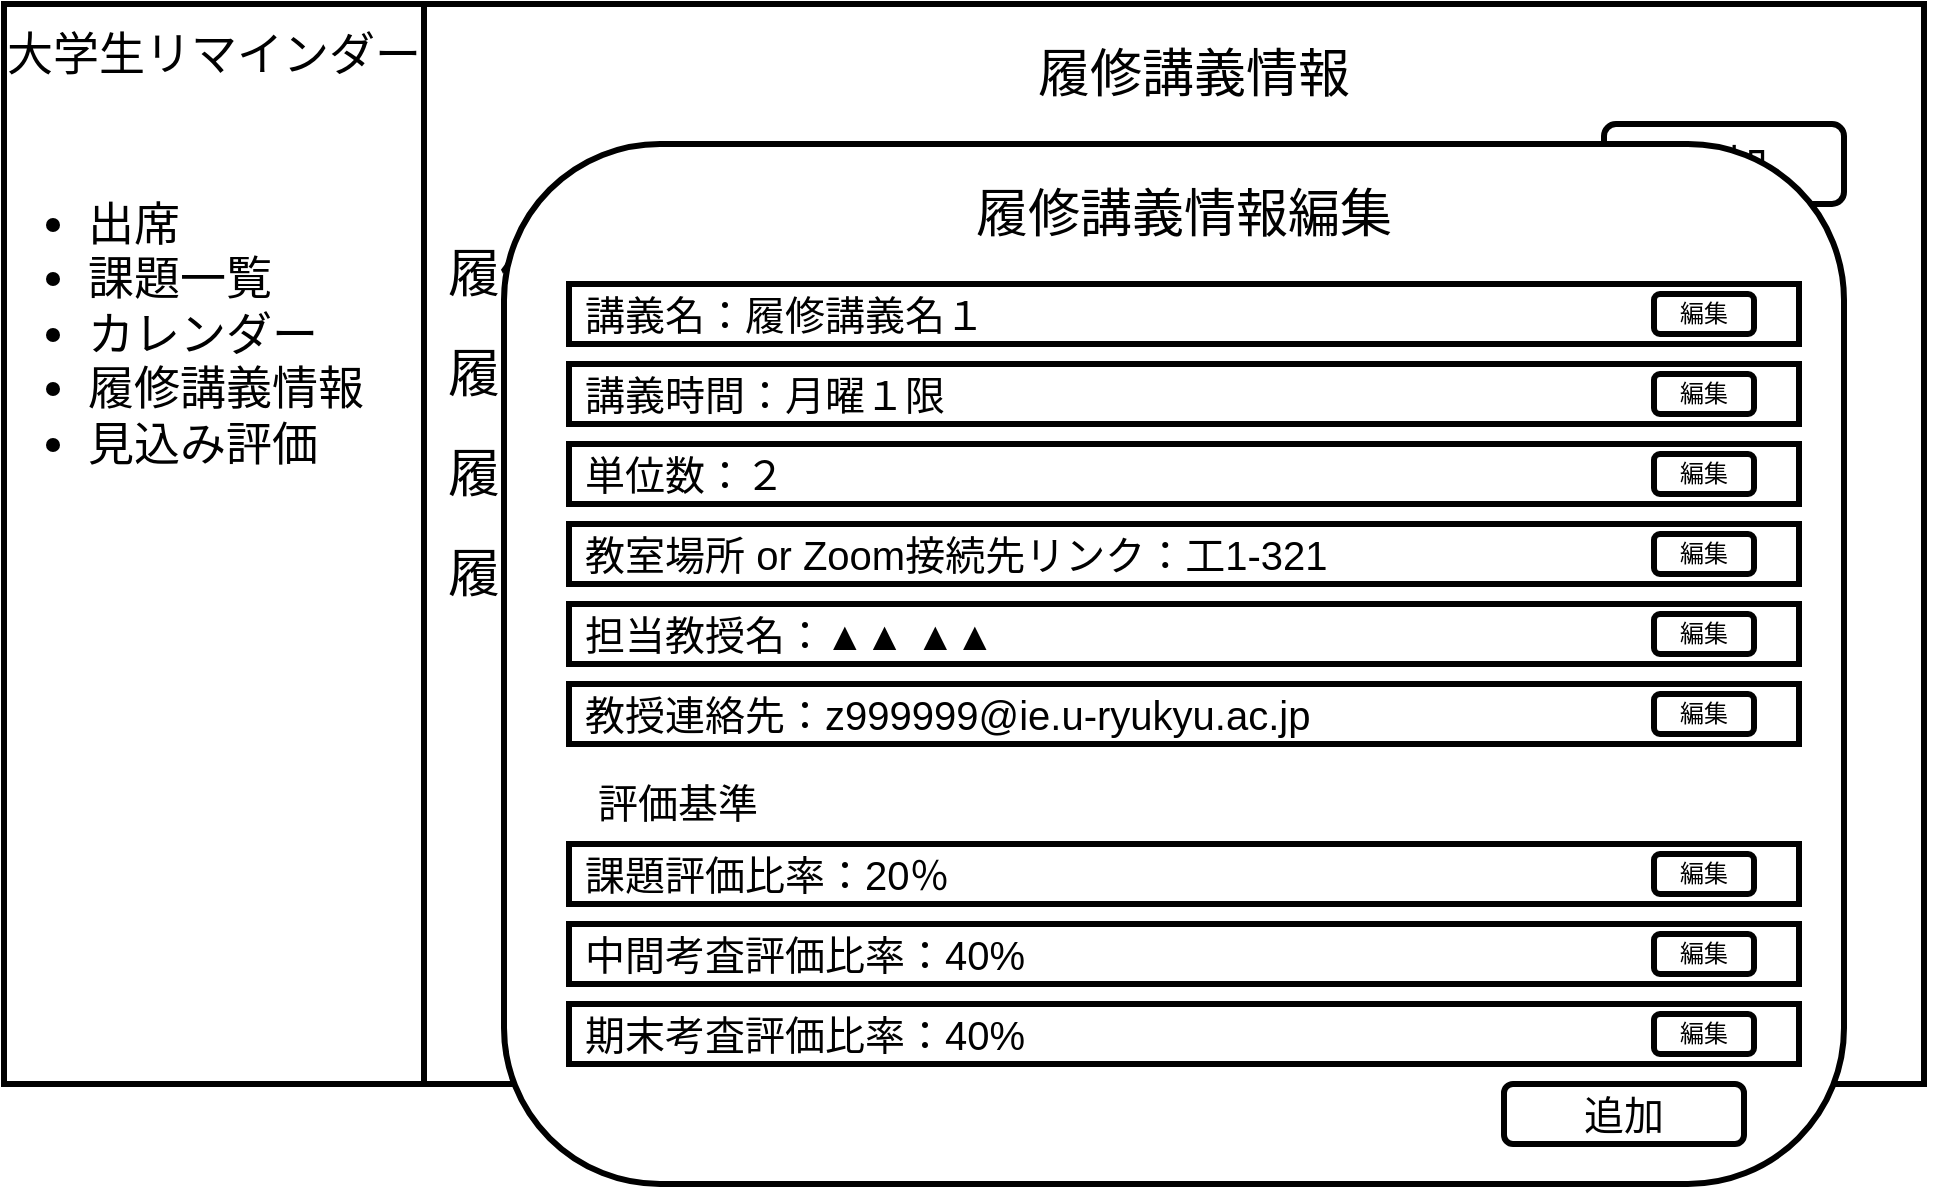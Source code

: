<mxfile>
    <diagram id="4Bq8QjAMiFSeHOT3ljVP" name="Page-1">
        <mxGraphModel dx="920" dy="965" grid="1" gridSize="10" guides="1" tooltips="1" connect="1" arrows="1" fold="1" page="1" pageScale="1" pageWidth="1169" pageHeight="827" background="#ffffff" math="0" shadow="0">
            <root>
                <mxCell id="0"/>
                <mxCell id="1" parent="0"/>
                <mxCell id="2" value="" style="rounded=0;whiteSpace=wrap;html=1;strokeColor=#000000;strokeWidth=3;fillColor=#FFFFFF;" parent="1" vertex="1">
                    <mxGeometry x="30" y="30" width="960" height="540" as="geometry"/>
                </mxCell>
                <mxCell id="3" value="" style="rounded=0;whiteSpace=wrap;html=1;strokeColor=#000000;strokeWidth=3;fillColor=#FFFFFF;" parent="1" vertex="1">
                    <mxGeometry x="30" y="30" width="210" height="540" as="geometry"/>
                </mxCell>
                <mxCell id="4" value="大学生リマインダー" style="text;html=1;strokeColor=none;fillColor=none;align=center;verticalAlign=middle;whiteSpace=wrap;rounded=0;fontColor=#000000;fontSize=23;" parent="1" vertex="1">
                    <mxGeometry x="30" y="40" width="210" height="30" as="geometry"/>
                </mxCell>
                <mxCell id="5" value="&lt;ul&gt;&lt;li&gt;出席&lt;/li&gt;&lt;li&gt;課題一覧&lt;/li&gt;&lt;li&gt;カレンダー&lt;/li&gt;&lt;li&gt;履修講義情報&lt;/li&gt;&lt;li&gt;見込み評価&lt;/li&gt;&lt;/ul&gt;" style="text;strokeColor=none;fillColor=none;html=1;whiteSpace=wrap;verticalAlign=middle;overflow=hidden;fontSize=23;fontColor=#000000;" parent="1" vertex="1">
                    <mxGeometry x="30" y="80" width="210" height="230" as="geometry"/>
                </mxCell>
                <mxCell id="13" value="履修講義情報" style="text;html=1;strokeColor=none;fillColor=none;align=center;verticalAlign=middle;whiteSpace=wrap;rounded=0;fontColor=#000000;fontSize=26;" parent="1" vertex="1">
                    <mxGeometry x="250" y="50" width="750" height="30" as="geometry"/>
                </mxCell>
                <mxCell id="14" value="履修講義名１　　　月曜１限" style="text;html=1;strokeColor=none;fillColor=none;align=left;verticalAlign=middle;whiteSpace=wrap;rounded=0;fontSize=26;fontColor=#000000;" parent="1" vertex="1">
                    <mxGeometry x="250" y="150" width="740" height="30" as="geometry"/>
                </mxCell>
                <mxCell id="15" value="&lt;font style=&quot;font-size: 22px&quot;&gt;追加&lt;/font&gt;" style="rounded=1;whiteSpace=wrap;html=1;fontSize=26;fontColor=#000000;fillColor=#FFFFFF;strokeColor=#000000;strokeWidth=3;" parent="1" vertex="1">
                    <mxGeometry x="830" y="90" width="120" height="40" as="geometry"/>
                </mxCell>
                <mxCell id="17" value="履修講義名２　　　○曜○限" style="text;html=1;strokeColor=none;fillColor=none;align=left;verticalAlign=middle;whiteSpace=wrap;rounded=0;fontSize=26;fontColor=#000000;" parent="1" vertex="1">
                    <mxGeometry x="250" y="200" width="740" height="30" as="geometry"/>
                </mxCell>
                <mxCell id="18" value="履修講義名３　　　○曜○限" style="text;html=1;strokeColor=none;fillColor=none;align=left;verticalAlign=middle;whiteSpace=wrap;rounded=0;fontSize=26;fontColor=#000000;" parent="1" vertex="1">
                    <mxGeometry x="250" y="250" width="740" height="30" as="geometry"/>
                </mxCell>
                <mxCell id="19" value="履修講義名４　　　○曜○限" style="text;html=1;strokeColor=none;fillColor=none;align=left;verticalAlign=middle;whiteSpace=wrap;rounded=0;fontSize=26;fontColor=#000000;" parent="1" vertex="1">
                    <mxGeometry x="250" y="300" width="740" height="30" as="geometry"/>
                </mxCell>
                <mxCell id="20" value="詳細" style="rounded=1;whiteSpace=wrap;html=1;fontSize=22;fontColor=#000000;strokeColor=#000000;strokeWidth=3;fillColor=#FFFFFF;" parent="1" vertex="1">
                    <mxGeometry x="720" y="300" width="80" height="30" as="geometry"/>
                </mxCell>
                <mxCell id="23" value="詳細" style="rounded=1;whiteSpace=wrap;html=1;fontSize=22;fontColor=#000000;strokeColor=#000000;strokeWidth=3;fillColor=#FFFFFF;" parent="1" vertex="1">
                    <mxGeometry x="720" y="250" width="80" height="30" as="geometry"/>
                </mxCell>
                <mxCell id="24" value="詳細" style="rounded=1;whiteSpace=wrap;html=1;fontSize=22;fontColor=#000000;strokeColor=#000000;strokeWidth=3;fillColor=#FFFFFF;" parent="1" vertex="1">
                    <mxGeometry x="720" y="200" width="80" height="30" as="geometry"/>
                </mxCell>
                <mxCell id="25" value="詳細" style="rounded=1;whiteSpace=wrap;html=1;fontSize=22;fontColor=#000000;strokeColor=#000000;strokeWidth=3;fillColor=#FFFFFF;" parent="1" vertex="1">
                    <mxGeometry x="720" y="150" width="80" height="30" as="geometry"/>
                </mxCell>
                <mxCell id="26" value="編集" style="rounded=1;whiteSpace=wrap;html=1;fontSize=22;fontColor=#000000;strokeColor=#000000;strokeWidth=3;fillColor=#FFFFFF;" parent="1" vertex="1">
                    <mxGeometry x="840" y="150" width="80" height="30" as="geometry"/>
                </mxCell>
                <mxCell id="27" value="編集" style="rounded=1;whiteSpace=wrap;html=1;fontSize=22;fontColor=#000000;strokeColor=#000000;strokeWidth=3;fillColor=#FFFFFF;" parent="1" vertex="1">
                    <mxGeometry x="840" y="200" width="80" height="30" as="geometry"/>
                </mxCell>
                <mxCell id="28" value="編集" style="rounded=1;whiteSpace=wrap;html=1;fontSize=22;fontColor=#000000;strokeColor=#000000;strokeWidth=3;fillColor=#FFFFFF;" parent="1" vertex="1">
                    <mxGeometry x="840" y="250" width="80" height="30" as="geometry"/>
                </mxCell>
                <mxCell id="29" value="編集" style="rounded=1;whiteSpace=wrap;html=1;fontSize=22;fontColor=#000000;strokeColor=#000000;strokeWidth=3;fillColor=#FFFFFF;" parent="1" vertex="1">
                    <mxGeometry x="840" y="300" width="80" height="30" as="geometry"/>
                </mxCell>
                <mxCell id="30" value="" style="rounded=1;whiteSpace=wrap;html=1;strokeColor=#000000;strokeWidth=3;fillColor=#FFFFFF;" parent="1" vertex="1">
                    <mxGeometry x="280" y="100" width="670" height="520" as="geometry"/>
                </mxCell>
                <mxCell id="31" value="履修講義情報編集" style="text;html=1;strokeColor=none;fillColor=none;align=center;verticalAlign=middle;whiteSpace=wrap;rounded=0;fontColor=#000000;fontSize=26;" parent="1" vertex="1">
                    <mxGeometry x="305" y="120" width="630" height="30" as="geometry"/>
                </mxCell>
                <mxCell id="35" value="&amp;nbsp;講義名：履修講義名１" style="rounded=0;whiteSpace=wrap;html=1;fontSize=20;fontColor=#000000;strokeColor=#000000;strokeWidth=3;fillColor=#FFFFFF;align=left;" parent="1" vertex="1">
                    <mxGeometry x="312.5" y="170" width="615" height="30" as="geometry"/>
                </mxCell>
                <mxCell id="36" value="&amp;nbsp;講義時間：月曜１限" style="rounded=0;whiteSpace=wrap;html=1;fontSize=20;fontColor=#000000;strokeColor=#000000;strokeWidth=3;fillColor=#FFFFFF;align=left;" parent="1" vertex="1">
                    <mxGeometry x="312.5" y="210" width="615" height="30" as="geometry"/>
                </mxCell>
                <mxCell id="37" value="&amp;nbsp;単位数：２" style="rounded=0;whiteSpace=wrap;html=1;fontSize=20;fontColor=#000000;strokeColor=#000000;strokeWidth=3;fillColor=#FFFFFF;align=left;" parent="1" vertex="1">
                    <mxGeometry x="312.5" y="250" width="615" height="30" as="geometry"/>
                </mxCell>
                <mxCell id="38" value="&amp;nbsp;教室場所 or Zoom接続先リンク：工1-321" style="rounded=0;whiteSpace=wrap;html=1;fontSize=20;fontColor=#000000;strokeColor=#000000;strokeWidth=3;fillColor=#FFFFFF;align=left;" parent="1" vertex="1">
                    <mxGeometry x="312.5" y="290" width="615" height="30" as="geometry"/>
                </mxCell>
                <mxCell id="39" value="&amp;nbsp;担当教授名：▲▲ ▲▲" style="rounded=0;whiteSpace=wrap;html=1;fontSize=20;fontColor=#000000;strokeColor=#000000;strokeWidth=3;fillColor=#FFFFFF;align=left;" parent="1" vertex="1">
                    <mxGeometry x="312.5" y="330" width="615" height="30" as="geometry"/>
                </mxCell>
                <mxCell id="40" value="&amp;nbsp;教授連絡先：z999999@ie.u-ryukyu.ac.jp" style="rounded=0;whiteSpace=wrap;html=1;fontSize=20;fontColor=#000000;strokeColor=#000000;strokeWidth=3;fillColor=#FFFFFF;align=left;" parent="1" vertex="1">
                    <mxGeometry x="312.5" y="370" width="615" height="30" as="geometry"/>
                </mxCell>
                <mxCell id="42" value="&amp;nbsp;課題評価比率：20％" style="rounded=0;whiteSpace=wrap;html=1;fontSize=20;fontColor=#000000;strokeColor=#000000;strokeWidth=3;fillColor=#FFFFFF;align=left;" parent="1" vertex="1">
                    <mxGeometry x="312.5" y="450" width="615" height="30" as="geometry"/>
                </mxCell>
                <mxCell id="43" value="評価基準" style="text;html=1;strokeColor=none;fillColor=none;align=center;verticalAlign=middle;whiteSpace=wrap;rounded=0;fontSize=20;fontColor=#000000;" parent="1" vertex="1">
                    <mxGeometry x="312.5" y="413.5" width="107.5" height="30" as="geometry"/>
                </mxCell>
                <mxCell id="44" value="&amp;nbsp;中間考査評価比率：40%" style="rounded=0;whiteSpace=wrap;html=1;fontSize=20;fontColor=#000000;strokeColor=#000000;strokeWidth=3;fillColor=#FFFFFF;align=left;" parent="1" vertex="1">
                    <mxGeometry x="312.5" y="490" width="615" height="30" as="geometry"/>
                </mxCell>
                <mxCell id="45" value="&amp;nbsp;期末考査評価比率：40%" style="rounded=0;whiteSpace=wrap;html=1;fontSize=20;fontColor=#000000;strokeColor=#000000;strokeWidth=3;fillColor=#FFFFFF;align=left;" parent="1" vertex="1">
                    <mxGeometry x="312.5" y="530" width="615" height="30" as="geometry"/>
                </mxCell>
                <mxCell id="46" value="追加" style="rounded=1;whiteSpace=wrap;html=1;fontSize=20;fontColor=#000000;strokeColor=#000000;strokeWidth=3;fillColor=#FFFFFF;" parent="1" vertex="1">
                    <mxGeometry x="780" y="570" width="120" height="30" as="geometry"/>
                </mxCell>
                <mxCell id="47" value="編集" style="rounded=1;whiteSpace=wrap;html=1;strokeWidth=3;strokeColor=#000000;fillColor=#FFFFFF;fontColor=#000000;" parent="1" vertex="1">
                    <mxGeometry x="855" y="175" width="50" height="20" as="geometry"/>
                </mxCell>
                <mxCell id="48" value="編集" style="rounded=1;whiteSpace=wrap;html=1;strokeWidth=3;strokeColor=#000000;fillColor=#FFFFFF;fontColor=#000000;" parent="1" vertex="1">
                    <mxGeometry x="855" y="215" width="50" height="20" as="geometry"/>
                </mxCell>
                <mxCell id="49" value="編集" style="rounded=1;whiteSpace=wrap;html=1;strokeWidth=3;strokeColor=#000000;fillColor=#FFFFFF;fontColor=#000000;" parent="1" vertex="1">
                    <mxGeometry x="855" y="255" width="50" height="20" as="geometry"/>
                </mxCell>
                <mxCell id="50" value="編集" style="rounded=1;whiteSpace=wrap;html=1;strokeWidth=3;strokeColor=#000000;fillColor=#FFFFFF;fontColor=#000000;" parent="1" vertex="1">
                    <mxGeometry x="855" y="295" width="50" height="20" as="geometry"/>
                </mxCell>
                <mxCell id="51" value="編集" style="rounded=1;whiteSpace=wrap;html=1;strokeWidth=3;strokeColor=#000000;fillColor=#FFFFFF;fontColor=#000000;" parent="1" vertex="1">
                    <mxGeometry x="855" y="335" width="50" height="20" as="geometry"/>
                </mxCell>
                <mxCell id="52" value="編集" style="rounded=1;whiteSpace=wrap;html=1;strokeWidth=3;strokeColor=#000000;fillColor=#FFFFFF;fontColor=#000000;" parent="1" vertex="1">
                    <mxGeometry x="855" y="375" width="50" height="20" as="geometry"/>
                </mxCell>
                <mxCell id="53" value="編集" style="rounded=1;whiteSpace=wrap;html=1;strokeWidth=3;strokeColor=#000000;fillColor=#FFFFFF;fontColor=#000000;" parent="1" vertex="1">
                    <mxGeometry x="855" y="455" width="50" height="20" as="geometry"/>
                </mxCell>
                <mxCell id="54" value="編集" style="rounded=1;whiteSpace=wrap;html=1;strokeWidth=3;strokeColor=#000000;fillColor=#FFFFFF;fontColor=#000000;" parent="1" vertex="1">
                    <mxGeometry x="855" y="495" width="50" height="20" as="geometry"/>
                </mxCell>
                <mxCell id="55" value="編集" style="rounded=1;whiteSpace=wrap;html=1;strokeWidth=3;strokeColor=#000000;fillColor=#FFFFFF;fontColor=#000000;" parent="1" vertex="1">
                    <mxGeometry x="855" y="535" width="50" height="20" as="geometry"/>
                </mxCell>
            </root>
        </mxGraphModel>
    </diagram>
</mxfile>